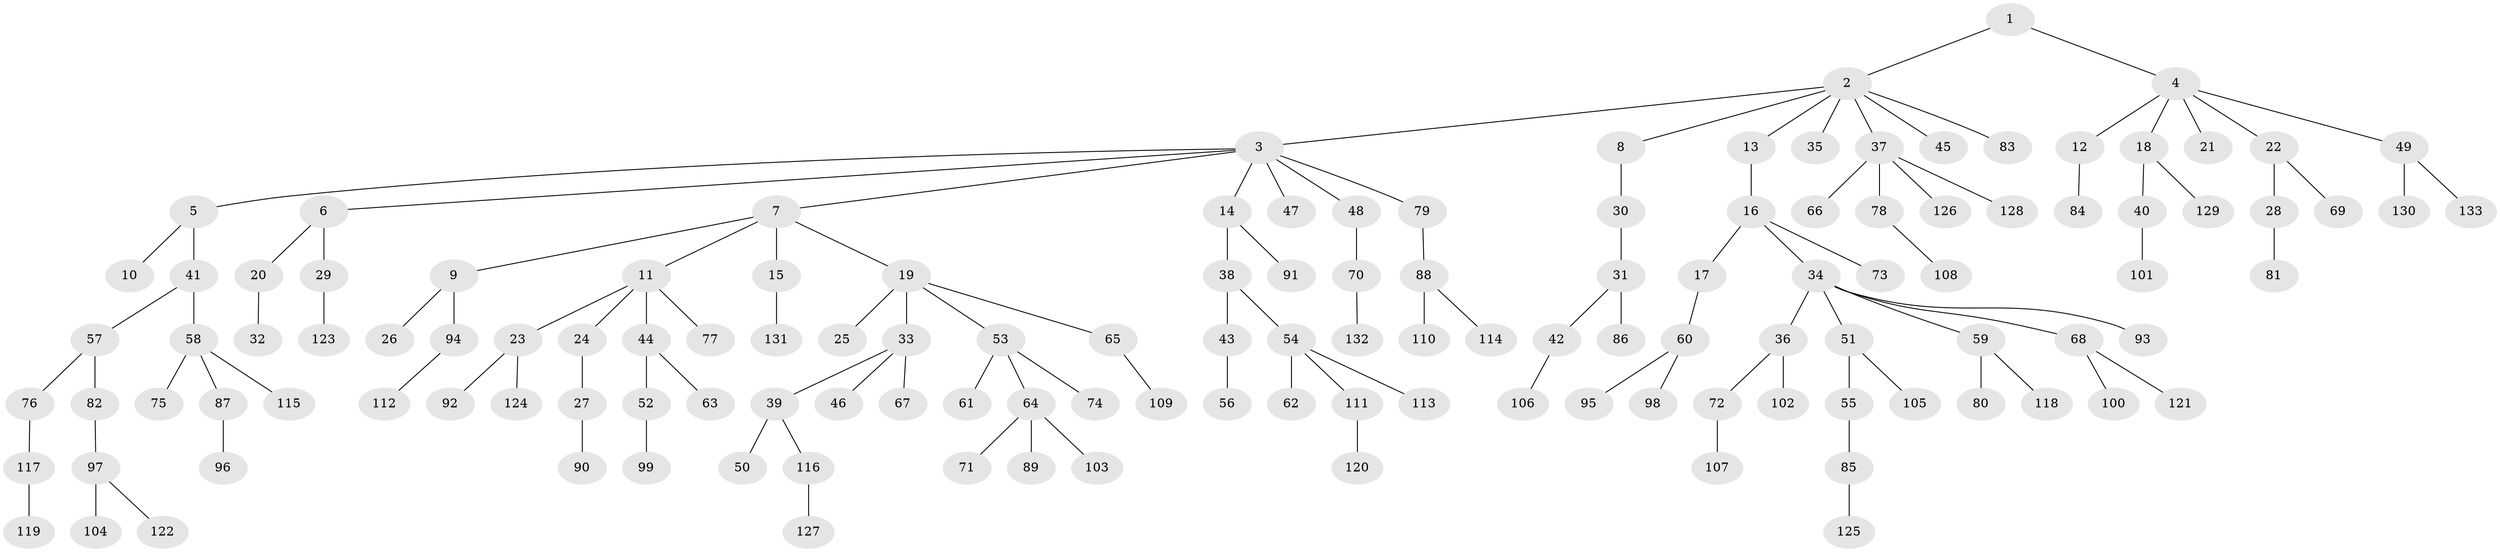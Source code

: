 // Generated by graph-tools (version 1.1) at 2025/50/03/09/25 03:50:17]
// undirected, 133 vertices, 132 edges
graph export_dot {
graph [start="1"]
  node [color=gray90,style=filled];
  1;
  2;
  3;
  4;
  5;
  6;
  7;
  8;
  9;
  10;
  11;
  12;
  13;
  14;
  15;
  16;
  17;
  18;
  19;
  20;
  21;
  22;
  23;
  24;
  25;
  26;
  27;
  28;
  29;
  30;
  31;
  32;
  33;
  34;
  35;
  36;
  37;
  38;
  39;
  40;
  41;
  42;
  43;
  44;
  45;
  46;
  47;
  48;
  49;
  50;
  51;
  52;
  53;
  54;
  55;
  56;
  57;
  58;
  59;
  60;
  61;
  62;
  63;
  64;
  65;
  66;
  67;
  68;
  69;
  70;
  71;
  72;
  73;
  74;
  75;
  76;
  77;
  78;
  79;
  80;
  81;
  82;
  83;
  84;
  85;
  86;
  87;
  88;
  89;
  90;
  91;
  92;
  93;
  94;
  95;
  96;
  97;
  98;
  99;
  100;
  101;
  102;
  103;
  104;
  105;
  106;
  107;
  108;
  109;
  110;
  111;
  112;
  113;
  114;
  115;
  116;
  117;
  118;
  119;
  120;
  121;
  122;
  123;
  124;
  125;
  126;
  127;
  128;
  129;
  130;
  131;
  132;
  133;
  1 -- 2;
  1 -- 4;
  2 -- 3;
  2 -- 8;
  2 -- 13;
  2 -- 35;
  2 -- 37;
  2 -- 45;
  2 -- 83;
  3 -- 5;
  3 -- 6;
  3 -- 7;
  3 -- 14;
  3 -- 47;
  3 -- 48;
  3 -- 79;
  4 -- 12;
  4 -- 18;
  4 -- 21;
  4 -- 22;
  4 -- 49;
  5 -- 10;
  5 -- 41;
  6 -- 20;
  6 -- 29;
  7 -- 9;
  7 -- 11;
  7 -- 15;
  7 -- 19;
  8 -- 30;
  9 -- 26;
  9 -- 94;
  11 -- 23;
  11 -- 24;
  11 -- 44;
  11 -- 77;
  12 -- 84;
  13 -- 16;
  14 -- 38;
  14 -- 91;
  15 -- 131;
  16 -- 17;
  16 -- 34;
  16 -- 73;
  17 -- 60;
  18 -- 40;
  18 -- 129;
  19 -- 25;
  19 -- 33;
  19 -- 53;
  19 -- 65;
  20 -- 32;
  22 -- 28;
  22 -- 69;
  23 -- 92;
  23 -- 124;
  24 -- 27;
  27 -- 90;
  28 -- 81;
  29 -- 123;
  30 -- 31;
  31 -- 42;
  31 -- 86;
  33 -- 39;
  33 -- 46;
  33 -- 67;
  34 -- 36;
  34 -- 51;
  34 -- 59;
  34 -- 68;
  34 -- 93;
  36 -- 72;
  36 -- 102;
  37 -- 66;
  37 -- 78;
  37 -- 126;
  37 -- 128;
  38 -- 43;
  38 -- 54;
  39 -- 50;
  39 -- 116;
  40 -- 101;
  41 -- 57;
  41 -- 58;
  42 -- 106;
  43 -- 56;
  44 -- 52;
  44 -- 63;
  48 -- 70;
  49 -- 130;
  49 -- 133;
  51 -- 55;
  51 -- 105;
  52 -- 99;
  53 -- 61;
  53 -- 64;
  53 -- 74;
  54 -- 62;
  54 -- 111;
  54 -- 113;
  55 -- 85;
  57 -- 76;
  57 -- 82;
  58 -- 75;
  58 -- 87;
  58 -- 115;
  59 -- 80;
  59 -- 118;
  60 -- 95;
  60 -- 98;
  64 -- 71;
  64 -- 89;
  64 -- 103;
  65 -- 109;
  68 -- 100;
  68 -- 121;
  70 -- 132;
  72 -- 107;
  76 -- 117;
  78 -- 108;
  79 -- 88;
  82 -- 97;
  85 -- 125;
  87 -- 96;
  88 -- 110;
  88 -- 114;
  94 -- 112;
  97 -- 104;
  97 -- 122;
  111 -- 120;
  116 -- 127;
  117 -- 119;
}
